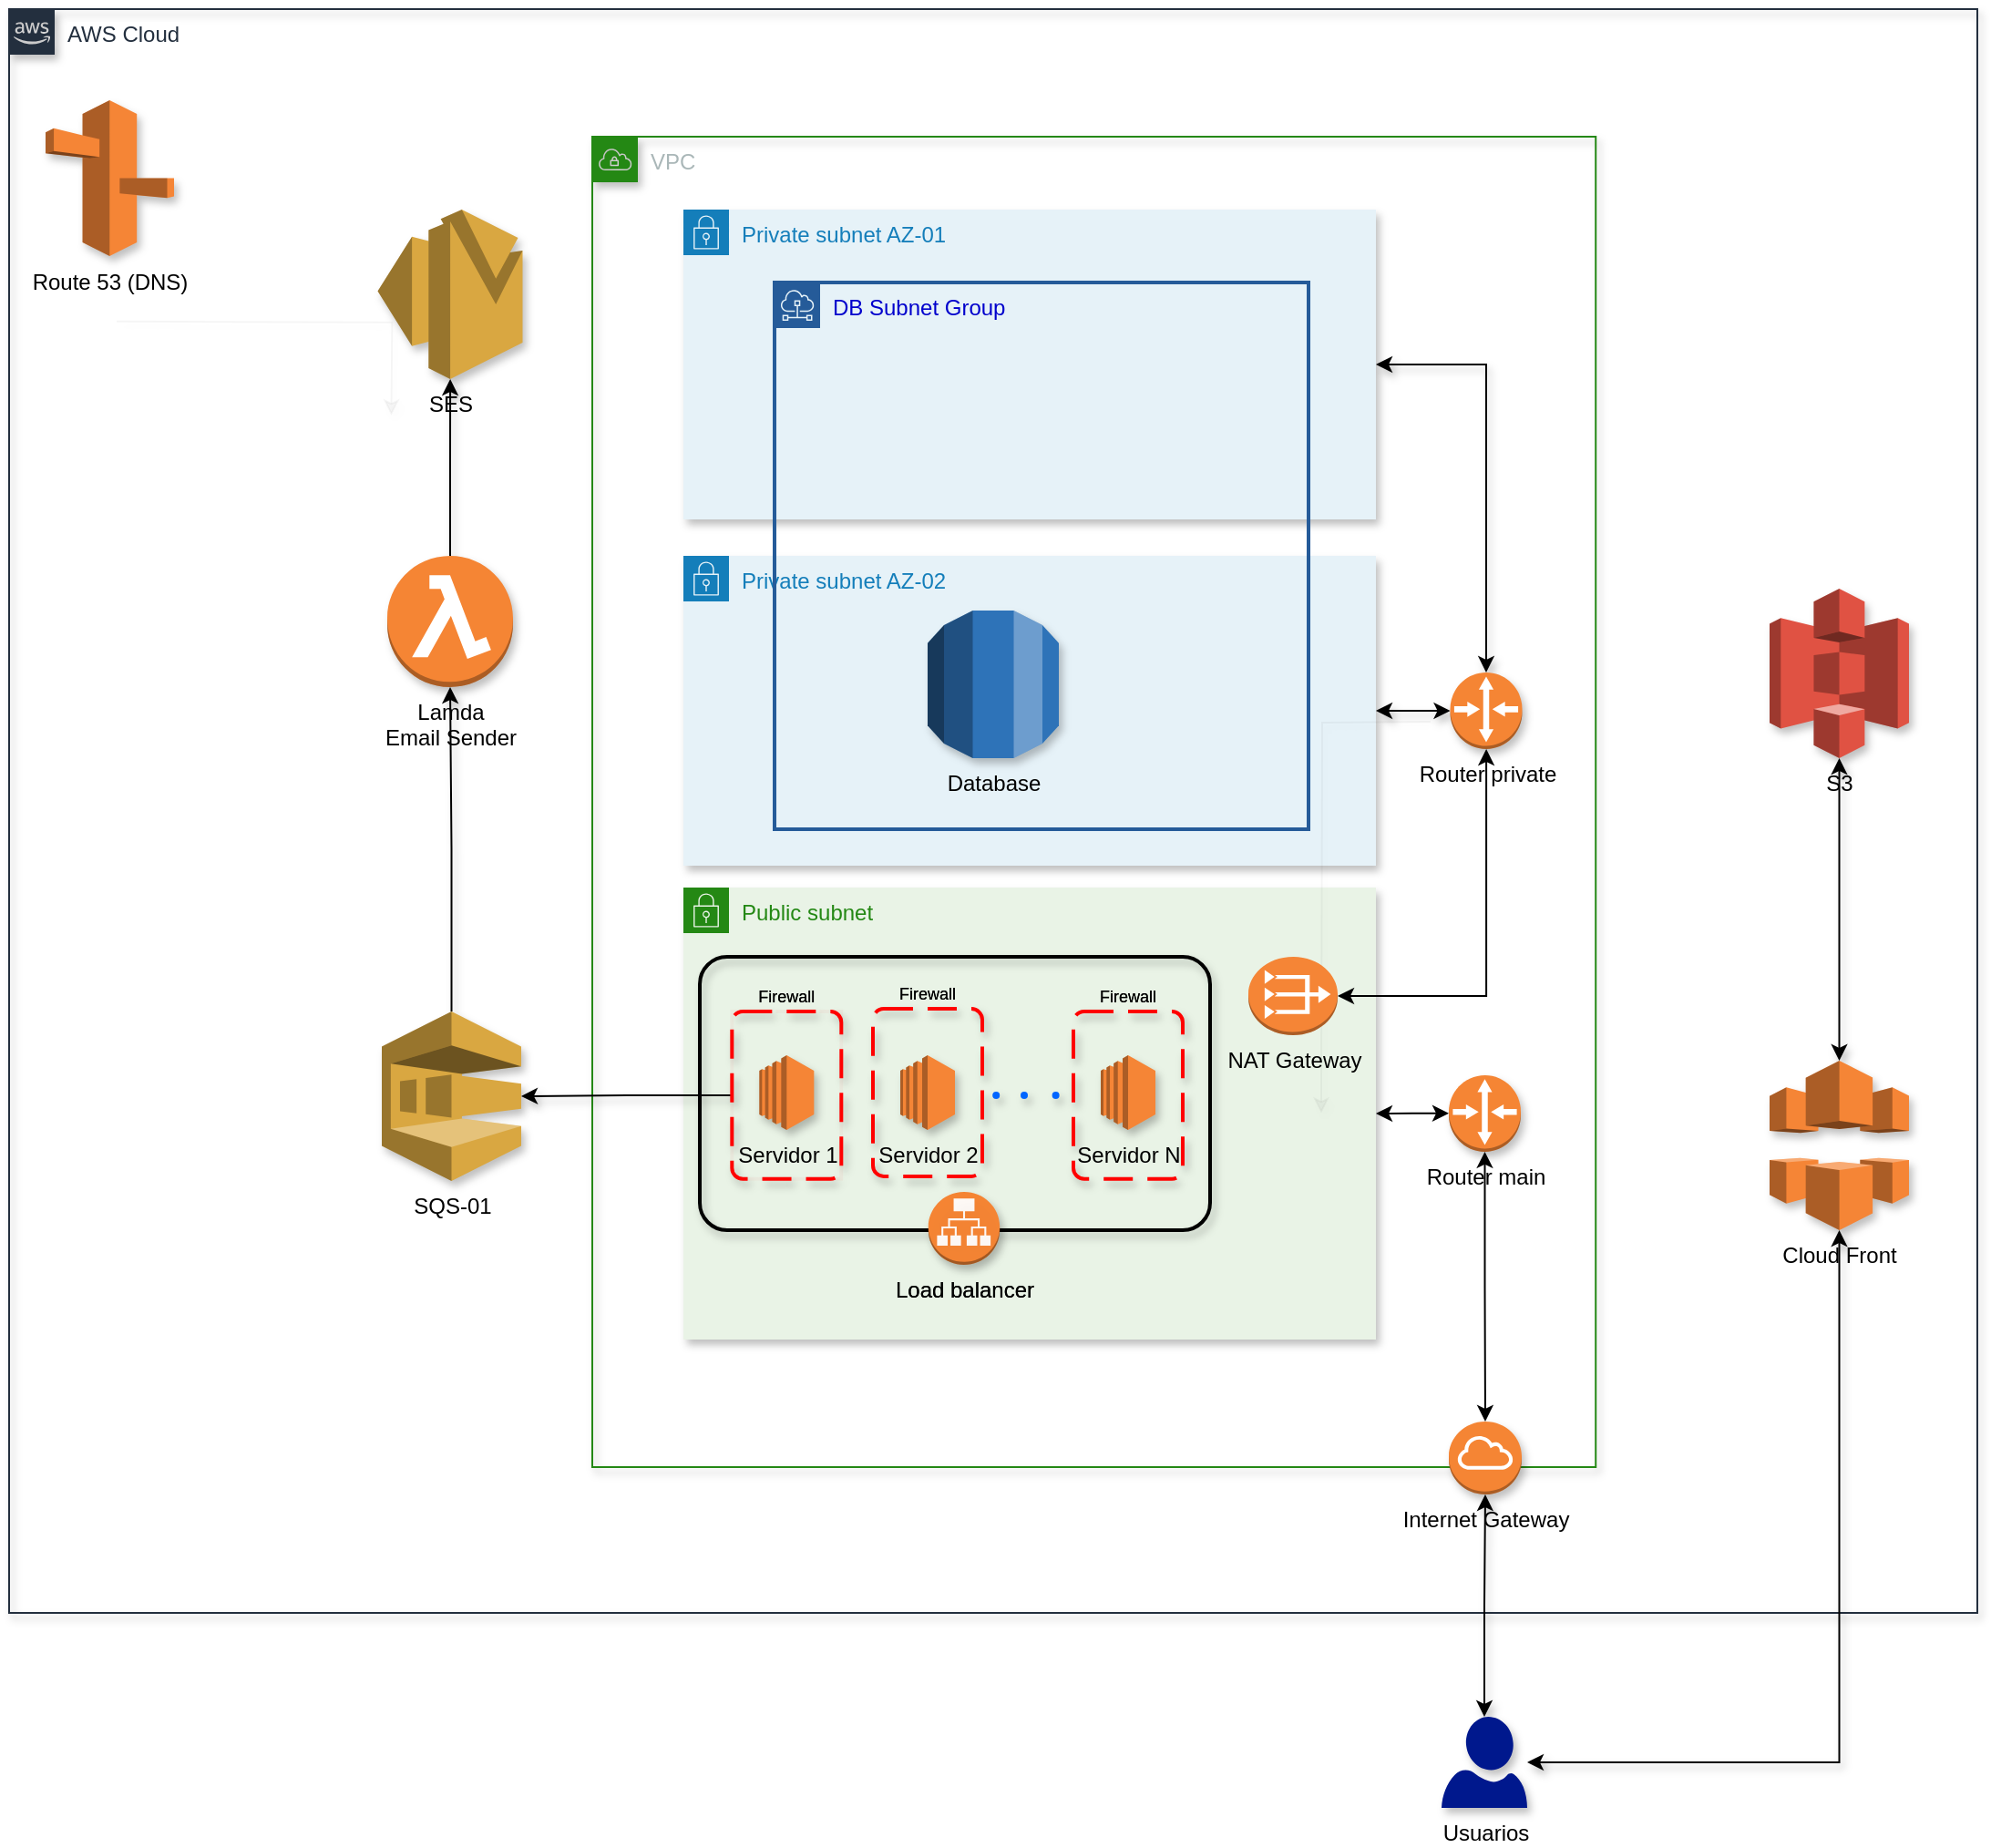 <mxfile version="13.7.9" type="device" pages="2"><diagram id="Ht1M8jgEwFfnCIfOTk4-" name="Infra"><mxGraphModel dx="3889" dy="2551" grid="1" gridSize="10" guides="1" tooltips="1" connect="1" arrows="1" fold="1" page="1" pageScale="1" pageWidth="1169" pageHeight="827" math="0" shadow="0"><root><mxCell id="0"/><mxCell id="1" parent="0"/><mxCell id="UEzPUAAOIrF-is8g5C7q-75" value="AWS Cloud" style="points=[[0,0],[0.25,0],[0.5,0],[0.75,0],[1,0],[1,0.25],[1,0.5],[1,0.75],[1,1],[0.75,1],[0.5,1],[0.25,1],[0,1],[0,0.75],[0,0.5],[0,0.25]];outlineConnect=0;gradientColor=none;html=1;whiteSpace=wrap;fontSize=12;fontStyle=0;shape=mxgraph.aws4.group;grIcon=mxgraph.aws4.group_aws_cloud_alt;strokeColor=#232F3E;fillColor=none;verticalAlign=top;align=left;spacingLeft=30;fontColor=#232F3E;dashed=0;labelBackgroundColor=#ffffff;shadow=1;" parent="1" vertex="1"><mxGeometry x="-420" y="-160" width="1080" height="880" as="geometry"/></mxCell><mxCell id="mnhG8lF9wxIaQaI-vo0K-6" value="VPC" style="points=[[0,0],[0.25,0],[0.5,0],[0.75,0],[1,0],[1,0.25],[1,0.5],[1,0.75],[1,1],[0.75,1],[0.5,1],[0.25,1],[0,1],[0,0.75],[0,0.5],[0,0.25]];outlineConnect=0;gradientColor=none;html=1;whiteSpace=wrap;fontSize=12;fontStyle=0;shape=mxgraph.aws4.group;grIcon=mxgraph.aws4.group_vpc;strokeColor=#248814;fillColor=none;verticalAlign=top;align=left;spacingLeft=30;fontColor=#AAB7B8;dashed=0;shadow=1;" parent="1" vertex="1"><mxGeometry x="-100" y="-90" width="550.62" height="730" as="geometry"/></mxCell><mxCell id="mnhG8lF9wxIaQaI-vo0K-8" value="Public subnet" style="points=[[0,0],[0.25,0],[0.5,0],[0.75,0],[1,0],[1,0.25],[1,0.5],[1,0.75],[1,1],[0.75,1],[0.5,1],[0.25,1],[0,1],[0,0.75],[0,0.5],[0,0.25]];outlineConnect=0;gradientColor=none;html=1;whiteSpace=wrap;fontSize=12;fontStyle=0;shape=mxgraph.aws4.group;grIcon=mxgraph.aws4.group_security_group;grStroke=0;strokeColor=#248814;fillColor=#E9F3E6;verticalAlign=top;align=left;spacingLeft=30;fontColor=#248814;dashed=0;shadow=1;" parent="1" vertex="1"><mxGeometry x="-50" y="322" width="380" height="248" as="geometry"/></mxCell><mxCell id="MbS6RfOG2SpEnjlKsU_T-2" value="" style="rounded=1;arcSize=10;dashed=0;fillColor=none;gradientColor=none;strokeWidth=2;shadow=1;" parent="1" vertex="1"><mxGeometry x="-41" y="360" width="280" height="150" as="geometry"/></mxCell><mxCell id="mnhG8lF9wxIaQaI-vo0K-15" style="edgeStyle=orthogonalEdgeStyle;rounded=0;orthogonalLoop=1;jettySize=auto;html=1;shadow=1;startArrow=classic;startFill=1;" parent="1" source="mnhG8lF9wxIaQaI-vo0K-1" target="-0kQdXLuB438WXjTpxAU-2" edge="1"><mxGeometry relative="1" as="geometry"/></mxCell><mxCell id="mnhG8lF9wxIaQaI-vo0K-1" value="S3" style="outlineConnect=0;dashed=0;verticalLabelPosition=bottom;verticalAlign=top;align=center;html=1;shape=mxgraph.aws3.s3;fillColor=#E05243;gradientColor=none;shadow=1;" parent="1" vertex="1"><mxGeometry x="546" y="158" width="76.5" height="93" as="geometry"/></mxCell><mxCell id="mnhG8lF9wxIaQaI-vo0K-9" value="Private subnet AZ-02" style="points=[[0,0],[0.25,0],[0.5,0],[0.75,0],[1,0],[1,0.25],[1,0.5],[1,0.75],[1,1],[0.75,1],[0.5,1],[0.25,1],[0,1],[0,0.75],[0,0.5],[0,0.25]];outlineConnect=0;gradientColor=none;html=1;whiteSpace=wrap;fontSize=12;fontStyle=0;shape=mxgraph.aws4.group;grIcon=mxgraph.aws4.group_security_group;grStroke=0;strokeColor=#147EBA;fillColor=#E6F2F8;verticalAlign=top;align=left;spacingLeft=30;fontColor=#147EBA;dashed=0;shadow=1;" parent="1" vertex="1"><mxGeometry x="-50" y="140" width="380" height="170" as="geometry"/></mxCell><mxCell id="mnhG8lF9wxIaQaI-vo0K-4" value="Database" style="outlineConnect=0;dashed=0;verticalLabelPosition=bottom;verticalAlign=top;align=center;html=1;shape=mxgraph.aws3.rds;fillColor=#2E73B8;gradientColor=none;shadow=1;" parent="1" vertex="1"><mxGeometry x="84" y="170" width="72" height="81" as="geometry"/></mxCell><mxCell id="MbS6RfOG2SpEnjlKsU_T-6" style="edgeStyle=orthogonalEdgeStyle;rounded=0;orthogonalLoop=1;jettySize=auto;html=1;shadow=1;startArrow=classic;startFill=1;" parent="1" source="mnhG8lF9wxIaQaI-vo0K-10" target="mnhG8lF9wxIaQaI-vo0K-9" edge="1"><mxGeometry relative="1" as="geometry"/></mxCell><mxCell id="1e-k4Do-7GrArvSf9HRF-3" style="edgeStyle=orthogonalEdgeStyle;rounded=0;comic=0;sketch=0;orthogonalLoop=1;jettySize=auto;html=1;entryX=1;entryY=0.5;entryDx=0;entryDy=0;shadow=1;strokeWidth=1;exitX=0.5;exitY=0;exitDx=0;exitDy=0;exitPerimeter=0;startArrow=classic;startFill=1;" parent="1" source="mnhG8lF9wxIaQaI-vo0K-10" target="1e-k4Do-7GrArvSf9HRF-1" edge="1"><mxGeometry relative="1" as="geometry"/></mxCell><mxCell id="gbFGAJxC1Kx1Fr5ggsgY-8" style="edgeStyle=orthogonalEdgeStyle;rounded=0;orthogonalLoop=1;jettySize=auto;html=1;entryX=1;entryY=0.5;entryDx=0;entryDy=0;entryPerimeter=0;fontColor=#0000CC;startArrow=classic;startFill=1;" edge="1" parent="1" source="mnhG8lF9wxIaQaI-vo0K-10" target="gbFGAJxC1Kx1Fr5ggsgY-1"><mxGeometry relative="1" as="geometry"><Array as="points"><mxPoint x="391" y="382"/></Array></mxGeometry></mxCell><mxCell id="mnhG8lF9wxIaQaI-vo0K-10" value="Router private" style="outlineConnect=0;dashed=0;verticalLabelPosition=bottom;verticalAlign=top;align=center;html=1;shape=mxgraph.aws3.router;fillColor=#F58534;gradientColor=none;shadow=1;" parent="1" vertex="1"><mxGeometry x="370.75" y="204" width="39.5" height="42" as="geometry"/></mxCell><mxCell id="mnhG8lF9wxIaQaI-vo0K-13" value="Internet Gateway" style="outlineConnect=0;dashed=0;verticalLabelPosition=bottom;verticalAlign=top;align=center;html=1;shape=mxgraph.aws3.internet_gateway;fillColor=#F58534;gradientColor=none;shadow=1;" parent="1" vertex="1"><mxGeometry x="370" y="615" width="40" height="40" as="geometry"/></mxCell><mxCell id="mnhG8lF9wxIaQaI-vo0K-17" style="edgeStyle=orthogonalEdgeStyle;rounded=0;orthogonalLoop=1;jettySize=auto;html=1;startArrow=classic;startFill=1;shadow=1;" parent="1" source="mnhG8lF9wxIaQaI-vo0K-16" target="-0kQdXLuB438WXjTpxAU-2" edge="1"><mxGeometry relative="1" as="geometry"/></mxCell><mxCell id="0e9tTVmKx0OEhNhf9QH6-1" style="edgeStyle=orthogonalEdgeStyle;rounded=0;comic=0;sketch=0;orthogonalLoop=1;jettySize=auto;html=1;shadow=1;strokeWidth=1;startArrow=classic;startFill=1;" parent="1" source="mnhG8lF9wxIaQaI-vo0K-16" target="mnhG8lF9wxIaQaI-vo0K-13" edge="1"><mxGeometry relative="1" as="geometry"/></mxCell><mxCell id="mnhG8lF9wxIaQaI-vo0K-16" value="Usuarios" style="aspect=fixed;pointerEvents=1;shadow=1;dashed=0;html=1;strokeColor=none;labelPosition=center;verticalLabelPosition=bottom;verticalAlign=top;align=center;fillColor=#00188D;shape=mxgraph.azure.user" parent="1" vertex="1"><mxGeometry x="366" y="777" width="47" height="50" as="geometry"/></mxCell><mxCell id="Nk1z6KC5Ir7FFRCZGZQF-7" style="edgeStyle=orthogonalEdgeStyle;rounded=0;orthogonalLoop=1;jettySize=auto;html=1;entryX=1;entryY=0.5;entryDx=0;entryDy=0;entryPerimeter=0;shadow=1;" parent="1" source="mnhG8lF9wxIaQaI-vo0K-21" target="Nk1z6KC5Ir7FFRCZGZQF-1" edge="1"><mxGeometry relative="1" as="geometry"/></mxCell><mxCell id="mnhG8lF9wxIaQaI-vo0K-21" value="Firewall" style="rounded=1;arcSize=10;dashed=1;strokeColor=#ff0000;fillColor=none;gradientColor=none;dashPattern=8 4;strokeWidth=2;verticalAlign=bottom;fontSize=9;labelPosition=center;verticalLabelPosition=top;align=center;shadow=1;" parent="1" vertex="1"><mxGeometry x="-23.34" y="390" width="60" height="91.88" as="geometry"/></mxCell><mxCell id="MbS6RfOG2SpEnjlKsU_T-3" value="Servidor 1" style="outlineConnect=0;dashed=0;verticalLabelPosition=bottom;verticalAlign=top;align=center;html=1;shape=mxgraph.aws3.ec2;fillColor=#F58536;gradientColor=none;fontFamily=Helvetica;fontSize=12;fontColor=#000000;strokeColor=#000000;shadow=1;" parent="1" vertex="1"><mxGeometry x="-8.34" y="414" width="30" height="41" as="geometry"/></mxCell><mxCell id="MbS6RfOG2SpEnjlKsU_T-4" value="Servidor 2" style="outlineConnect=0;dashed=0;verticalLabelPosition=bottom;verticalAlign=top;align=center;html=1;shape=mxgraph.aws3.ec2;fillColor=#F58536;gradientColor=none;fontFamily=Helvetica;fontSize=12;fontColor=#000000;strokeColor=#000000;shadow=1;" parent="1" vertex="1"><mxGeometry x="69" y="414" width="30" height="41" as="geometry"/></mxCell><mxCell id="MbS6RfOG2SpEnjlKsU_T-5" value="Servidor N" style="outlineConnect=0;dashed=0;verticalLabelPosition=bottom;verticalAlign=top;align=center;html=1;shape=mxgraph.aws3.ec2;fillColor=#F58536;gradientColor=none;fontFamily=Helvetica;fontSize=12;fontColor=#000000;strokeColor=#000000;shadow=1;" parent="1" vertex="1"><mxGeometry x="179" y="414" width="30" height="41" as="geometry"/></mxCell><mxCell id="OxUXf7kW-paoAAkhmsjb-1" value="Load balancer" style="outlineConnect=0;dashed=0;verticalLabelPosition=bottom;verticalAlign=top;align=center;html=1;shape=mxgraph.aws3.application_load_balancer;fillColor=#F58534;gradientColor=none;shadow=1;" parent="1" vertex="1"><mxGeometry x="84.41" y="489" width="39.19" height="40" as="geometry"/></mxCell><mxCell id="MbS6RfOG2SpEnjlKsU_T-8" value="Firewall" style="rounded=1;arcSize=10;dashed=1;strokeColor=#ff0000;fillColor=none;gradientColor=none;dashPattern=8 4;strokeWidth=2;verticalAlign=bottom;fontSize=9;labelPosition=center;verticalLabelPosition=top;align=center;shadow=1;" parent="1" vertex="1"><mxGeometry x="54" y="388.56" width="60" height="91.88" as="geometry"/></mxCell><mxCell id="MbS6RfOG2SpEnjlKsU_T-9" value="Firewall" style="rounded=1;arcSize=10;dashed=1;strokeColor=#ff0000;fillColor=none;gradientColor=none;dashPattern=8 4;strokeWidth=2;verticalAlign=bottom;fontSize=9;labelPosition=center;verticalLabelPosition=top;align=center;shadow=1;" parent="1" vertex="1"><mxGeometry x="164" y="390" width="60" height="91.88" as="geometry"/></mxCell><mxCell id="MbS6RfOG2SpEnjlKsU_T-10" value="" style="shape=ellipse;fillColor=#0065FF;strokeColor=none;html=1;fontSize=9;shadow=1;" parent="1" vertex="1"><mxGeometry x="119.6" y="433.94" width="4" height="4" as="geometry"/></mxCell><mxCell id="MbS6RfOG2SpEnjlKsU_T-11" value="" style="shape=ellipse;fillColor=#0065FF;strokeColor=none;html=1;fontSize=9;shadow=1;" parent="1" vertex="1"><mxGeometry x="135" y="433.94" width="4" height="4" as="geometry"/></mxCell><mxCell id="MbS6RfOG2SpEnjlKsU_T-12" value="" style="shape=ellipse;fillColor=#0065FF;strokeColor=none;html=1;fontSize=9;shadow=1;" parent="1" vertex="1"><mxGeometry x="152.31" y="433.94" width="4" height="4" as="geometry"/></mxCell><mxCell id="-0kQdXLuB438WXjTpxAU-2" value="Cloud Front" style="outlineConnect=0;dashed=0;verticalLabelPosition=bottom;verticalAlign=top;align=center;html=1;shape=mxgraph.aws3.cloudfront;fillColor=#F58536;gradientColor=none;shadow=1;" parent="1" vertex="1"><mxGeometry x="546" y="417" width="76.5" height="93" as="geometry"/></mxCell><mxCell id="wUTjRbT7Kc_LZIl7Wlyh-1" style="edgeStyle=orthogonalEdgeStyle;rounded=0;comic=0;sketch=0;orthogonalLoop=1;jettySize=auto;html=1;shadow=1;strokeWidth=1;" parent="1" source="Nk1z6KC5Ir7FFRCZGZQF-1" target="Nk1z6KC5Ir7FFRCZGZQF-4" edge="1"><mxGeometry relative="1" as="geometry"/></mxCell><mxCell id="Nk1z6KC5Ir7FFRCZGZQF-1" value="SQS-01" style="outlineConnect=0;dashed=0;verticalLabelPosition=bottom;verticalAlign=top;align=center;html=1;shape=mxgraph.aws3.sqs;fillColor=#D9A741;gradientColor=none;shadow=1;" parent="1" vertex="1"><mxGeometry x="-215.5" y="390" width="76.5" height="93" as="geometry"/></mxCell><mxCell id="Nk1z6KC5Ir7FFRCZGZQF-3" value="SES" style="outlineConnect=0;dashed=0;verticalLabelPosition=bottom;verticalAlign=top;align=center;html=1;shape=mxgraph.aws3.ses;fillColor=#D9A741;gradientColor=none;shadow=1;" parent="1" vertex="1"><mxGeometry x="-217.75" y="-50" width="79.5" height="93" as="geometry"/></mxCell><mxCell id="Nk1z6KC5Ir7FFRCZGZQF-5" style="edgeStyle=orthogonalEdgeStyle;rounded=0;orthogonalLoop=1;jettySize=auto;html=1;shadow=1;" parent="1" source="Nk1z6KC5Ir7FFRCZGZQF-4" target="Nk1z6KC5Ir7FFRCZGZQF-3" edge="1"><mxGeometry relative="1" as="geometry"/></mxCell><mxCell id="Nk1z6KC5Ir7FFRCZGZQF-4" value="Lamda&lt;br&gt;Email Sender" style="outlineConnect=0;dashed=0;verticalLabelPosition=bottom;verticalAlign=top;align=center;html=1;shape=mxgraph.aws3.lambda_function;fillColor=#F58534;gradientColor=none;shadow=1;" parent="1" vertex="1"><mxGeometry x="-212.5" y="140" width="69" height="72" as="geometry"/></mxCell><mxCell id="a4WOM5VTJcxrO73jm8Ho-1" value="Route 53 (DNS)" style="outlineConnect=0;dashed=0;verticalLabelPosition=bottom;verticalAlign=top;align=center;html=1;shape=mxgraph.aws3.route_53;fillColor=#F58536;gradientColor=none;shadow=1;" parent="1" vertex="1"><mxGeometry x="-400" y="-110" width="70.5" height="85.5" as="geometry"/></mxCell><mxCell id="zT_Kn03Fci27_pbCyP-L-4" style="edgeStyle=orthogonalEdgeStyle;rounded=0;orthogonalLoop=1;jettySize=auto;html=1;shadow=1;sketch=0;fillOpacity=20;strokeOpacity=20;snapToPoint=0;fixDash=0;metaEdit=0;backgroundOutline=0;comic=0;deletable=1;opacity=20;" parent="1" edge="1"><mxGeometry relative="1" as="geometry"><mxPoint x="-361" y="11.429" as="sourcePoint"/><mxPoint x="-210.286" y="63" as="targetPoint"/></mxGeometry></mxCell><mxCell id="zT_Kn03Fci27_pbCyP-L-9" value="Load balancer" style="outlineConnect=0;dashed=0;verticalLabelPosition=bottom;verticalAlign=top;align=center;html=1;shape=mxgraph.aws3.application_load_balancer;fillColor=#F58534;gradientColor=none;shadow=1;sketch=0;fillOpacity=20;strokeOpacity=20;snapToPoint=0;fixDash=0;metaEdit=0;backgroundOutline=0;comic=0;deletable=1;opacity=20;" parent="1" vertex="1"><mxGeometry x="84.41" y="489" width="39.19" height="40" as="geometry"/></mxCell><mxCell id="zT_Kn03Fci27_pbCyP-L-10" value="Firewall" style="rounded=1;arcSize=10;dashed=1;strokeColor=#ff0000;fillColor=none;gradientColor=none;dashPattern=8 4;strokeWidth=2;verticalAlign=bottom;fontSize=9;labelPosition=center;verticalLabelPosition=top;align=center;shadow=1;sketch=0;fillOpacity=20;strokeOpacity=20;snapToPoint=0;fixDash=0;metaEdit=0;backgroundOutline=0;comic=0;deletable=1;opacity=20;" parent="1" vertex="1"><mxGeometry x="164" y="390" width="60" height="91.88" as="geometry"/></mxCell><mxCell id="zT_Kn03Fci27_pbCyP-L-11" value="Firewall" style="rounded=1;arcSize=10;dashed=1;strokeColor=#ff0000;fillColor=none;gradientColor=none;dashPattern=8 4;strokeWidth=2;verticalAlign=bottom;fontSize=9;labelPosition=center;verticalLabelPosition=top;align=center;shadow=1;sketch=0;fillOpacity=20;strokeOpacity=20;snapToPoint=0;fixDash=0;metaEdit=0;backgroundOutline=0;comic=0;deletable=1;opacity=20;" parent="1" vertex="1"><mxGeometry x="54" y="388.56" width="60" height="91.88" as="geometry"/></mxCell><mxCell id="zT_Kn03Fci27_pbCyP-L-12" value="Firewall" style="rounded=0;arcSize=10;dashed=1;strokeColor=#ff0000;fillColor=none;gradientColor=none;dashPattern=8 4;strokeWidth=2;verticalAlign=bottom;fontSize=9;labelPosition=center;verticalLabelPosition=top;align=center;shadow=1;sketch=0;fillOpacity=20;strokeOpacity=20;snapToPoint=0;fixDash=0;metaEdit=0;backgroundOutline=0;comic=0;deletable=1;opacity=20;glass=0;" parent="1" vertex="1"><mxGeometry x="-23.34" y="390" width="60" height="91.88" as="geometry"/></mxCell><mxCell id="zT_Kn03Fci27_pbCyP-L-14" style="edgeStyle=orthogonalEdgeStyle;rounded=0;orthogonalLoop=1;jettySize=auto;html=1;shadow=1;sketch=0;fillOpacity=20;strokeOpacity=20;snapToPoint=0;fixDash=0;metaEdit=0;backgroundOutline=0;comic=0;deletable=1;opacity=20;" parent="1" edge="1"><mxGeometry relative="1" as="geometry"><mxPoint x="360.0" y="231" as="sourcePoint"/><mxPoint x="300" y="446" as="targetPoint"/></mxGeometry></mxCell><mxCell id="1e-k4Do-7GrArvSf9HRF-1" value="Private subnet AZ-01" style="points=[[0,0],[0.25,0],[0.5,0],[0.75,0],[1,0],[1,0.25],[1,0.5],[1,0.75],[1,1],[0.75,1],[0.5,1],[0.25,1],[0,1],[0,0.75],[0,0.5],[0,0.25]];outlineConnect=0;gradientColor=none;html=1;whiteSpace=wrap;fontSize=12;fontStyle=0;shape=mxgraph.aws4.group;grIcon=mxgraph.aws4.group_security_group;grStroke=0;strokeColor=#147EBA;fillColor=#E6F2F8;verticalAlign=top;align=left;spacingLeft=30;fontColor=#147EBA;dashed=0;shadow=1;" parent="1" vertex="1"><mxGeometry x="-49.99" y="-50" width="379.99" height="170" as="geometry"/></mxCell><mxCell id="gbFGAJxC1Kx1Fr5ggsgY-1" value="NAT Gateway" style="outlineConnect=0;dashed=0;verticalLabelPosition=bottom;verticalAlign=top;align=center;shape=mxgraph.aws3.vpc_nat_gateway;fillColor=#F58536;gradientColor=none;html=1;labelBorderColor=none;flipH=0;flipV=0;labelBackgroundColor=none;" vertex="1" parent="1"><mxGeometry x="260" y="360" width="49" height="43" as="geometry"/></mxCell><mxCell id="gbFGAJxC1Kx1Fr5ggsgY-4" style="edgeStyle=orthogonalEdgeStyle;rounded=0;orthogonalLoop=1;jettySize=auto;html=1;fontColor=#000000;startArrow=classic;startFill=1;" edge="1" parent="1" source="gbFGAJxC1Kx1Fr5ggsgY-3" target="mnhG8lF9wxIaQaI-vo0K-13"><mxGeometry relative="1" as="geometry"/></mxCell><mxCell id="gbFGAJxC1Kx1Fr5ggsgY-9" style="edgeStyle=orthogonalEdgeStyle;rounded=0;orthogonalLoop=1;jettySize=auto;html=1;entryX=1;entryY=0.5;entryDx=0;entryDy=0;startArrow=classic;startFill=1;fontColor=#0000CC;" edge="1" parent="1" source="gbFGAJxC1Kx1Fr5ggsgY-3" target="mnhG8lF9wxIaQaI-vo0K-8"><mxGeometry relative="1" as="geometry"/></mxCell><mxCell id="gbFGAJxC1Kx1Fr5ggsgY-3" value="Router main" style="outlineConnect=0;dashed=0;verticalLabelPosition=bottom;verticalAlign=top;align=center;html=1;shape=mxgraph.aws3.router;fillColor=#F58534;gradientColor=none;shadow=1;" vertex="1" parent="1"><mxGeometry x="370" y="424.94" width="39.5" height="42" as="geometry"/></mxCell><mxCell id="gbFGAJxC1Kx1Fr5ggsgY-5" value="DB&amp;nbsp;Subnet Group" style="outlineConnect=0;gradientColor=none;html=1;whiteSpace=wrap;fontSize=12;fontStyle=0;shape=mxgraph.aws4.group;grIcon=mxgraph.aws4.group_subnet;fillColor=none;verticalAlign=top;align=left;spacingLeft=30;dashed=0;labelBackgroundColor=none;strokeWidth=2;strokeColor=#255B99;fontColor=#0000CC;" vertex="1" parent="1"><mxGeometry y="-10" width="293" height="300" as="geometry"/></mxCell></root></mxGraphModel></diagram><diagram id="qpSCPYUVqvApu8bBz1Ph" name="add vpc"><mxGraphModel dx="1943" dy="1231" grid="1" gridSize="10" guides="1" tooltips="1" connect="1" arrows="1" fold="1" page="1" pageScale="1" pageWidth="850" pageHeight="1100" math="0" shadow="0"><root><mxCell id="N6f3MoPMGR9U4BgTMxcW-0"/><mxCell id="N6f3MoPMGR9U4BgTMxcW-1" parent="N6f3MoPMGR9U4BgTMxcW-0"/><mxCell id="lVEUoDIMhGO4GV6eUrnQ-0" value="AWS Cloud" style="points=[[0,0],[0.25,0],[0.5,0],[0.75,0],[1,0],[1,0.25],[1,0.5],[1,0.75],[1,1],[0.75,1],[0.5,1],[0.25,1],[0,1],[0,0.75],[0,0.5],[0,0.25]];outlineConnect=0;gradientColor=none;html=1;whiteSpace=wrap;fontSize=12;fontStyle=0;shape=mxgraph.aws4.group;grIcon=mxgraph.aws4.group_aws_cloud_alt;strokeColor=#232F3E;fillColor=none;verticalAlign=top;align=left;spacingLeft=30;fontColor=#232F3E;dashed=0;labelBackgroundColor=#ffffff;shadow=1;" vertex="1" parent="N6f3MoPMGR9U4BgTMxcW-1"><mxGeometry x="20" y="20" width="1080" height="880" as="geometry"/></mxCell><mxCell id="lVEUoDIMhGO4GV6eUrnQ-1" value="VPC" style="points=[[0,0],[0.25,0],[0.5,0],[0.75,0],[1,0],[1,0.25],[1,0.5],[1,0.75],[1,1],[0.75,1],[0.5,1],[0.25,1],[0,1],[0,0.75],[0,0.5],[0,0.25]];outlineConnect=0;gradientColor=none;html=1;whiteSpace=wrap;fontSize=12;fontStyle=0;shape=mxgraph.aws4.group;grIcon=mxgraph.aws4.group_vpc;strokeColor=#248814;fillColor=none;verticalAlign=top;align=left;spacingLeft=30;fontColor=#AAB7B8;dashed=0;shadow=1;" vertex="1" parent="N6f3MoPMGR9U4BgTMxcW-1"><mxGeometry x="340" y="90" width="550.62" height="730" as="geometry"/></mxCell><mxCell id="lVEUoDIMhGO4GV6eUrnQ-2" value="Public subnet" style="points=[[0,0],[0.25,0],[0.5,0],[0.75,0],[1,0],[1,0.25],[1,0.5],[1,0.75],[1,1],[0.75,1],[0.5,1],[0.25,1],[0,1],[0,0.75],[0,0.5],[0,0.25]];outlineConnect=0;gradientColor=none;html=1;whiteSpace=wrap;fontSize=12;fontStyle=0;shape=mxgraph.aws4.group;grIcon=mxgraph.aws4.group_security_group;grStroke=0;strokeColor=#248814;fillColor=#E9F3E6;verticalAlign=top;align=left;spacingLeft=30;fontColor=#248814;dashed=0;shadow=1;" vertex="1" parent="N6f3MoPMGR9U4BgTMxcW-1"><mxGeometry x="390" y="502" width="380" height="248" as="geometry"/></mxCell><mxCell id="lVEUoDIMhGO4GV6eUrnQ-4" style="edgeStyle=orthogonalEdgeStyle;rounded=0;orthogonalLoop=1;jettySize=auto;html=1;shadow=1;startArrow=classic;startFill=1;" edge="1" parent="N6f3MoPMGR9U4BgTMxcW-1" source="lVEUoDIMhGO4GV6eUrnQ-5" target="lVEUoDIMhGO4GV6eUrnQ-28"><mxGeometry relative="1" as="geometry"/></mxCell><mxCell id="lVEUoDIMhGO4GV6eUrnQ-5" value="S3" style="outlineConnect=0;dashed=0;verticalLabelPosition=bottom;verticalAlign=top;align=center;html=1;shape=mxgraph.aws3.s3;fillColor=#E05243;gradientColor=none;shadow=1;" vertex="1" parent="N6f3MoPMGR9U4BgTMxcW-1"><mxGeometry x="986" y="338" width="76.5" height="93" as="geometry"/></mxCell><mxCell id="lVEUoDIMhGO4GV6eUrnQ-13" value="Internet Gateway" style="outlineConnect=0;dashed=0;verticalLabelPosition=bottom;verticalAlign=top;align=center;html=1;shape=mxgraph.aws3.internet_gateway;fillColor=#F58534;gradientColor=none;shadow=1;" vertex="1" parent="N6f3MoPMGR9U4BgTMxcW-1"><mxGeometry x="810" y="795" width="40" height="40" as="geometry"/></mxCell><mxCell id="lVEUoDIMhGO4GV6eUrnQ-14" style="edgeStyle=orthogonalEdgeStyle;rounded=0;orthogonalLoop=1;jettySize=auto;html=1;startArrow=classic;startFill=1;shadow=1;" edge="1" parent="N6f3MoPMGR9U4BgTMxcW-1" source="lVEUoDIMhGO4GV6eUrnQ-16" target="lVEUoDIMhGO4GV6eUrnQ-28"><mxGeometry relative="1" as="geometry"/></mxCell><mxCell id="lVEUoDIMhGO4GV6eUrnQ-15" style="edgeStyle=orthogonalEdgeStyle;rounded=0;comic=0;sketch=0;orthogonalLoop=1;jettySize=auto;html=1;shadow=1;strokeWidth=1;startArrow=classic;startFill=1;" edge="1" parent="N6f3MoPMGR9U4BgTMxcW-1" source="lVEUoDIMhGO4GV6eUrnQ-16" target="lVEUoDIMhGO4GV6eUrnQ-13"><mxGeometry relative="1" as="geometry"/></mxCell><mxCell id="lVEUoDIMhGO4GV6eUrnQ-16" value="Usuarios" style="aspect=fixed;pointerEvents=1;shadow=1;dashed=0;html=1;strokeColor=none;labelPosition=center;verticalLabelPosition=bottom;verticalAlign=top;align=center;fillColor=#00188D;shape=mxgraph.azure.user" vertex="1" parent="N6f3MoPMGR9U4BgTMxcW-1"><mxGeometry x="806" y="957" width="47" height="50" as="geometry"/></mxCell><mxCell id="lVEUoDIMhGO4GV6eUrnQ-28" value="Cloud Front" style="outlineConnect=0;dashed=0;verticalLabelPosition=bottom;verticalAlign=top;align=center;html=1;shape=mxgraph.aws3.cloudfront;fillColor=#F58536;gradientColor=none;shadow=1;" vertex="1" parent="N6f3MoPMGR9U4BgTMxcW-1"><mxGeometry x="986" y="597" width="76.5" height="93" as="geometry"/></mxCell><mxCell id="lVEUoDIMhGO4GV6eUrnQ-34" value="Route 53 (DNS)" style="outlineConnect=0;dashed=0;verticalLabelPosition=bottom;verticalAlign=top;align=center;html=1;shape=mxgraph.aws3.route_53;fillColor=#F58536;gradientColor=none;shadow=1;" vertex="1" parent="N6f3MoPMGR9U4BgTMxcW-1"><mxGeometry x="40" y="70" width="70.5" height="85.5" as="geometry"/></mxCell><mxCell id="lVEUoDIMhGO4GV6eUrnQ-35" style="edgeStyle=orthogonalEdgeStyle;rounded=0;orthogonalLoop=1;jettySize=auto;html=1;shadow=1;sketch=0;fillOpacity=20;strokeOpacity=20;snapToPoint=0;fixDash=0;metaEdit=0;backgroundOutline=0;comic=0;deletable=1;opacity=20;" edge="1" parent="N6f3MoPMGR9U4BgTMxcW-1"><mxGeometry relative="1" as="geometry"><mxPoint x="79" y="191.429" as="sourcePoint"/><mxPoint x="229.714" y="243" as="targetPoint"/></mxGeometry></mxCell><mxCell id="lVEUoDIMhGO4GV6eUrnQ-40" style="edgeStyle=orthogonalEdgeStyle;rounded=0;orthogonalLoop=1;jettySize=auto;html=1;shadow=1;sketch=0;fillOpacity=20;strokeOpacity=20;snapToPoint=0;fixDash=0;metaEdit=0;backgroundOutline=0;comic=0;deletable=1;opacity=20;" edge="1" parent="N6f3MoPMGR9U4BgTMxcW-1"><mxGeometry relative="1" as="geometry"><mxPoint x="800" y="411" as="sourcePoint"/><mxPoint x="740" y="626" as="targetPoint"/></mxGeometry></mxCell><mxCell id="lVEUoDIMhGO4GV6eUrnQ-43" style="edgeStyle=orthogonalEdgeStyle;rounded=0;orthogonalLoop=1;jettySize=auto;html=1;fontColor=#000000;startArrow=classic;startFill=1;" edge="1" parent="N6f3MoPMGR9U4BgTMxcW-1" source="lVEUoDIMhGO4GV6eUrnQ-45" target="lVEUoDIMhGO4GV6eUrnQ-13"><mxGeometry relative="1" as="geometry"/></mxCell><mxCell id="lVEUoDIMhGO4GV6eUrnQ-44" style="edgeStyle=orthogonalEdgeStyle;rounded=0;orthogonalLoop=1;jettySize=auto;html=1;entryX=1;entryY=0.5;entryDx=0;entryDy=0;startArrow=classic;startFill=1;fontColor=#0000CC;" edge="1" parent="N6f3MoPMGR9U4BgTMxcW-1" source="lVEUoDIMhGO4GV6eUrnQ-45" target="lVEUoDIMhGO4GV6eUrnQ-2"><mxGeometry relative="1" as="geometry"/></mxCell><mxCell id="lVEUoDIMhGO4GV6eUrnQ-45" value="Router main" style="outlineConnect=0;dashed=0;verticalLabelPosition=bottom;verticalAlign=top;align=center;html=1;shape=mxgraph.aws3.router;fillColor=#F58534;gradientColor=none;shadow=1;" vertex="1" parent="N6f3MoPMGR9U4BgTMxcW-1"><mxGeometry x="810" y="604.94" width="39.5" height="42" as="geometry"/></mxCell></root></mxGraphModel></diagram></mxfile>